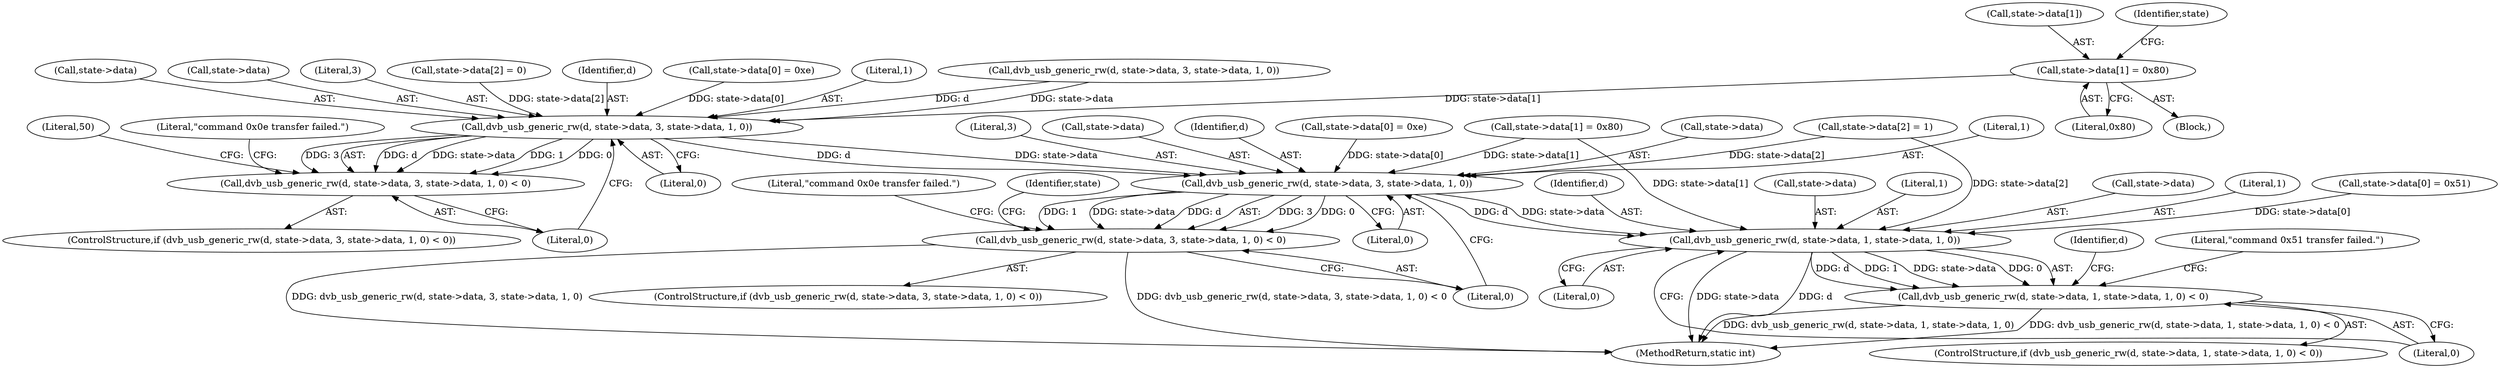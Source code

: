 digraph "0_linux_606142af57dad981b78707234cfbd15f9f7b7125_3@array" {
"1000201" [label="(Call,state->data[1] = 0x80)"];
"1000217" [label="(Call,dvb_usb_generic_rw(d, state->data, 3, state->data, 1, 0))"];
"1000216" [label="(Call,dvb_usb_generic_rw(d, state->data, 3, state->data, 1, 0) < 0)"];
"1000256" [label="(Call,dvb_usb_generic_rw(d, state->data, 3, state->data, 1, 0))"];
"1000255" [label="(Call,dvb_usb_generic_rw(d, state->data, 3, state->data, 1, 0) < 0)"];
"1000279" [label="(Call,dvb_usb_generic_rw(d, state->data, 1, state->data, 1, 0))"];
"1000278" [label="(Call,dvb_usb_generic_rw(d, state->data, 1, state->data, 1, 0) < 0)"];
"1000281" [label="(Call,state->data)"];
"1000226" [label="(Literal,1)"];
"1000296" [label="(Identifier,d)"];
"1000228" [label="(Literal,0)"];
"1000180" [label="(Call,dvb_usb_generic_rw(d, state->data, 3, state->data, 1, 0))"];
"1000353" [label="(MethodReturn,static int)"];
"1000273" [label="(Identifier,state)"];
"1000227" [label="(Literal,0)"];
"1000265" [label="(Literal,1)"];
"1000261" [label="(Literal,3)"];
"1000267" [label="(Literal,0)"];
"1000284" [label="(Literal,1)"];
"1000266" [label="(Literal,0)"];
"1000270" [label="(Call,state->data[0] = 0x51)"];
"1000258" [label="(Call,state->data)"];
"1000223" [label="(Call,state->data)"];
"1000216" [label="(Call,dvb_usb_generic_rw(d, state->data, 3, state->data, 1, 0) < 0)"];
"1000257" [label="(Identifier,d)"];
"1000219" [label="(Call,state->data)"];
"1000233" [label="(Call,state->data[0] = 0xe)"];
"1000254" [label="(ControlStructure,if (dvb_usb_generic_rw(d, state->data, 3, state->data, 1, 0) < 0))"];
"1000232" [label="(Literal,50)"];
"1000240" [label="(Call,state->data[1] = 0x80)"];
"1000280" [label="(Identifier,d)"];
"1000222" [label="(Literal,3)"];
"1000290" [label="(Literal,0)"];
"1000202" [label="(Call,state->data[1])"];
"1000230" [label="(Literal,\"command 0x0e transfer failed.\")"];
"1000211" [label="(Identifier,state)"];
"1000207" [label="(Literal,0x80)"];
"1000292" [label="(Literal,\"command 0x51 transfer failed.\")"];
"1000102" [label="(Block,)"];
"1000201" [label="(Call,state->data[1] = 0x80)"];
"1000247" [label="(Call,state->data[2] = 1)"];
"1000217" [label="(Call,dvb_usb_generic_rw(d, state->data, 3, state->data, 1, 0))"];
"1000269" [label="(Literal,\"command 0x0e transfer failed.\")"];
"1000285" [label="(Call,state->data)"];
"1000288" [label="(Literal,1)"];
"1000289" [label="(Literal,0)"];
"1000255" [label="(Call,dvb_usb_generic_rw(d, state->data, 3, state->data, 1, 0) < 0)"];
"1000256" [label="(Call,dvb_usb_generic_rw(d, state->data, 3, state->data, 1, 0))"];
"1000278" [label="(Call,dvb_usb_generic_rw(d, state->data, 1, state->data, 1, 0) < 0)"];
"1000277" [label="(ControlStructure,if (dvb_usb_generic_rw(d, state->data, 1, state->data, 1, 0) < 0))"];
"1000279" [label="(Call,dvb_usb_generic_rw(d, state->data, 1, state->data, 1, 0))"];
"1000208" [label="(Call,state->data[2] = 0)"];
"1000218" [label="(Identifier,d)"];
"1000194" [label="(Call,state->data[0] = 0xe)"];
"1000262" [label="(Call,state->data)"];
"1000215" [label="(ControlStructure,if (dvb_usb_generic_rw(d, state->data, 3, state->data, 1, 0) < 0))"];
"1000201" -> "1000102"  [label="AST: "];
"1000201" -> "1000207"  [label="CFG: "];
"1000202" -> "1000201"  [label="AST: "];
"1000207" -> "1000201"  [label="AST: "];
"1000211" -> "1000201"  [label="CFG: "];
"1000201" -> "1000217"  [label="DDG: state->data[1]"];
"1000217" -> "1000216"  [label="AST: "];
"1000217" -> "1000227"  [label="CFG: "];
"1000218" -> "1000217"  [label="AST: "];
"1000219" -> "1000217"  [label="AST: "];
"1000222" -> "1000217"  [label="AST: "];
"1000223" -> "1000217"  [label="AST: "];
"1000226" -> "1000217"  [label="AST: "];
"1000227" -> "1000217"  [label="AST: "];
"1000228" -> "1000217"  [label="CFG: "];
"1000217" -> "1000216"  [label="DDG: d"];
"1000217" -> "1000216"  [label="DDG: state->data"];
"1000217" -> "1000216"  [label="DDG: 1"];
"1000217" -> "1000216"  [label="DDG: 0"];
"1000217" -> "1000216"  [label="DDG: 3"];
"1000180" -> "1000217"  [label="DDG: d"];
"1000180" -> "1000217"  [label="DDG: state->data"];
"1000208" -> "1000217"  [label="DDG: state->data[2]"];
"1000194" -> "1000217"  [label="DDG: state->data[0]"];
"1000217" -> "1000256"  [label="DDG: d"];
"1000217" -> "1000256"  [label="DDG: state->data"];
"1000216" -> "1000215"  [label="AST: "];
"1000216" -> "1000228"  [label="CFG: "];
"1000228" -> "1000216"  [label="AST: "];
"1000230" -> "1000216"  [label="CFG: "];
"1000232" -> "1000216"  [label="CFG: "];
"1000256" -> "1000255"  [label="AST: "];
"1000256" -> "1000266"  [label="CFG: "];
"1000257" -> "1000256"  [label="AST: "];
"1000258" -> "1000256"  [label="AST: "];
"1000261" -> "1000256"  [label="AST: "];
"1000262" -> "1000256"  [label="AST: "];
"1000265" -> "1000256"  [label="AST: "];
"1000266" -> "1000256"  [label="AST: "];
"1000267" -> "1000256"  [label="CFG: "];
"1000256" -> "1000255"  [label="DDG: 3"];
"1000256" -> "1000255"  [label="DDG: 0"];
"1000256" -> "1000255"  [label="DDG: 1"];
"1000256" -> "1000255"  [label="DDG: state->data"];
"1000256" -> "1000255"  [label="DDG: d"];
"1000247" -> "1000256"  [label="DDG: state->data[2]"];
"1000233" -> "1000256"  [label="DDG: state->data[0]"];
"1000240" -> "1000256"  [label="DDG: state->data[1]"];
"1000256" -> "1000279"  [label="DDG: d"];
"1000256" -> "1000279"  [label="DDG: state->data"];
"1000255" -> "1000254"  [label="AST: "];
"1000255" -> "1000267"  [label="CFG: "];
"1000267" -> "1000255"  [label="AST: "];
"1000269" -> "1000255"  [label="CFG: "];
"1000273" -> "1000255"  [label="CFG: "];
"1000255" -> "1000353"  [label="DDG: dvb_usb_generic_rw(d, state->data, 3, state->data, 1, 0)"];
"1000255" -> "1000353"  [label="DDG: dvb_usb_generic_rw(d, state->data, 3, state->data, 1, 0) < 0"];
"1000279" -> "1000278"  [label="AST: "];
"1000279" -> "1000289"  [label="CFG: "];
"1000280" -> "1000279"  [label="AST: "];
"1000281" -> "1000279"  [label="AST: "];
"1000284" -> "1000279"  [label="AST: "];
"1000285" -> "1000279"  [label="AST: "];
"1000288" -> "1000279"  [label="AST: "];
"1000289" -> "1000279"  [label="AST: "];
"1000290" -> "1000279"  [label="CFG: "];
"1000279" -> "1000353"  [label="DDG: state->data"];
"1000279" -> "1000353"  [label="DDG: d"];
"1000279" -> "1000278"  [label="DDG: d"];
"1000279" -> "1000278"  [label="DDG: 1"];
"1000279" -> "1000278"  [label="DDG: state->data"];
"1000279" -> "1000278"  [label="DDG: 0"];
"1000247" -> "1000279"  [label="DDG: state->data[2]"];
"1000240" -> "1000279"  [label="DDG: state->data[1]"];
"1000270" -> "1000279"  [label="DDG: state->data[0]"];
"1000278" -> "1000277"  [label="AST: "];
"1000278" -> "1000290"  [label="CFG: "];
"1000290" -> "1000278"  [label="AST: "];
"1000292" -> "1000278"  [label="CFG: "];
"1000296" -> "1000278"  [label="CFG: "];
"1000278" -> "1000353"  [label="DDG: dvb_usb_generic_rw(d, state->data, 1, state->data, 1, 0) < 0"];
"1000278" -> "1000353"  [label="DDG: dvb_usb_generic_rw(d, state->data, 1, state->data, 1, 0)"];
}
